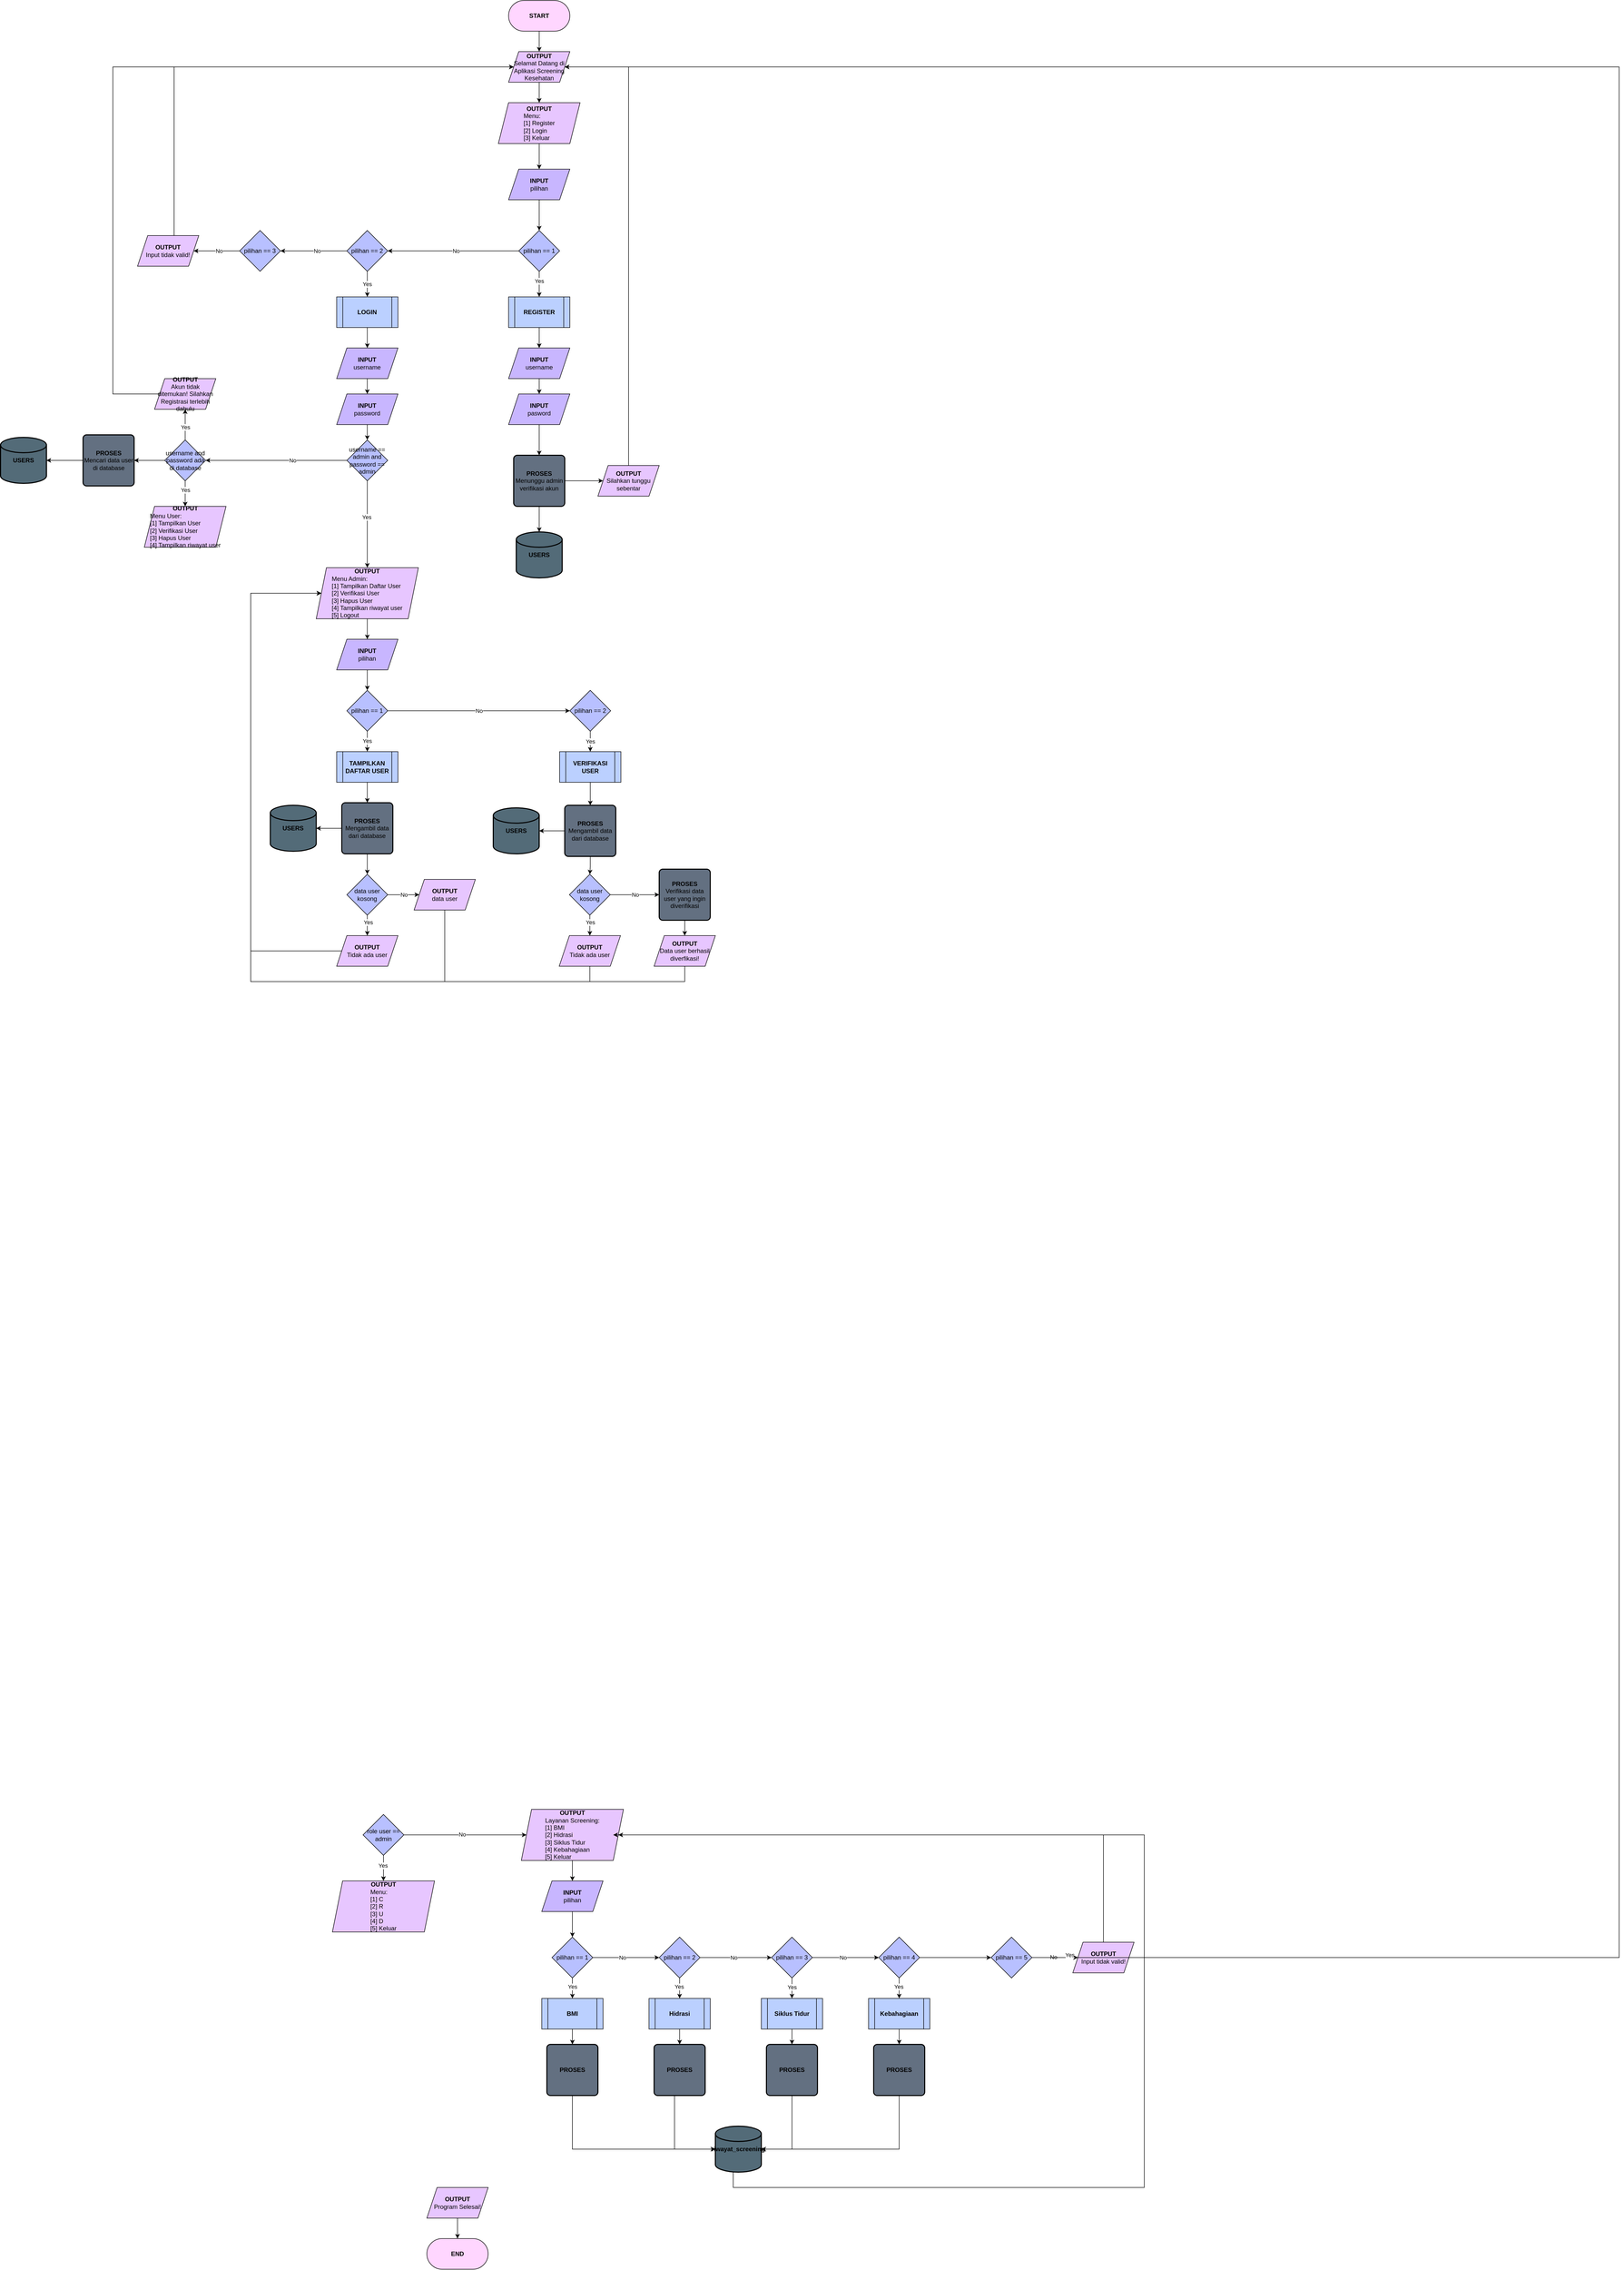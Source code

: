 <mxfile version="22.0.8" type="github">
  <diagram name="Page-1" id="qo0XNnkOASs_RlDREXJG">
    <mxGraphModel dx="2649" dy="917" grid="1" gridSize="10" guides="1" tooltips="1" connect="1" arrows="1" fold="1" page="1" pageScale="1" pageWidth="850" pageHeight="1100" math="0" shadow="0">
      <root>
        <mxCell id="0" />
        <mxCell id="1" parent="0" />
        <mxCell id="Sn1ewvtp5F0sCQ9_cXQ1-5" value="" style="edgeStyle=orthogonalEdgeStyle;rounded=0;orthogonalLoop=1;jettySize=auto;html=1;" parent="1" source="Sn1ewvtp5F0sCQ9_cXQ1-2" target="Sn1ewvtp5F0sCQ9_cXQ1-4" edge="1">
          <mxGeometry relative="1" as="geometry" />
        </mxCell>
        <mxCell id="Sn1ewvtp5F0sCQ9_cXQ1-2" value="&lt;b&gt;START&lt;/b&gt;" style="rounded=1;whiteSpace=wrap;html=1;fillColor=#ffd6ff;arcSize=50;" parent="1" vertex="1">
          <mxGeometry x="365" y="50" width="120" height="60" as="geometry" />
        </mxCell>
        <mxCell id="Sn1ewvtp5F0sCQ9_cXQ1-3" value="&lt;b&gt;END&lt;br&gt;&lt;/b&gt;" style="rounded=1;whiteSpace=wrap;html=1;fillColor=#ffd6ff;arcSize=50;" parent="1" vertex="1">
          <mxGeometry x="205" y="4430" width="120" height="60" as="geometry" />
        </mxCell>
        <mxCell id="Sn1ewvtp5F0sCQ9_cXQ1-7" value="" style="edgeStyle=orthogonalEdgeStyle;rounded=0;orthogonalLoop=1;jettySize=auto;html=1;" parent="1" source="Sn1ewvtp5F0sCQ9_cXQ1-4" target="Sn1ewvtp5F0sCQ9_cXQ1-6" edge="1">
          <mxGeometry relative="1" as="geometry" />
        </mxCell>
        <mxCell id="Sn1ewvtp5F0sCQ9_cXQ1-4" value="&lt;b&gt;OUTPUT&lt;/b&gt;&lt;br&gt;Selamat Datang di Aplikasi Screening Kesehatan" style="shape=parallelogram;perimeter=parallelogramPerimeter;whiteSpace=wrap;html=1;fixedSize=1;fillColor=#e7c6ff;" parent="1" vertex="1">
          <mxGeometry x="365" y="150" width="120" height="60" as="geometry" />
        </mxCell>
        <mxCell id="Sn1ewvtp5F0sCQ9_cXQ1-9" value="" style="edgeStyle=orthogonalEdgeStyle;rounded=0;orthogonalLoop=1;jettySize=auto;html=1;" parent="1" source="Sn1ewvtp5F0sCQ9_cXQ1-6" target="Sn1ewvtp5F0sCQ9_cXQ1-8" edge="1">
          <mxGeometry relative="1" as="geometry" />
        </mxCell>
        <mxCell id="Sn1ewvtp5F0sCQ9_cXQ1-6" value="&lt;b&gt;OUTPUT&lt;/b&gt;&lt;br&gt;&lt;div style=&quot;text-align: left;&quot;&gt;&lt;span style=&quot;background-color: initial;&quot;&gt;Menu:&lt;/span&gt;&lt;/div&gt;&lt;div style=&quot;text-align: left;&quot;&gt;&lt;span style=&quot;background-color: initial;&quot;&gt;[1] Register&lt;/span&gt;&lt;/div&gt;&lt;div style=&quot;text-align: left;&quot;&gt;&lt;span style=&quot;background-color: initial;&quot;&gt;[2] Login&lt;/span&gt;&lt;/div&gt;&lt;div style=&quot;text-align: left;&quot;&gt;&lt;span style=&quot;background-color: initial;&quot;&gt;[3] Keluar&lt;/span&gt;&lt;/div&gt;" style="shape=parallelogram;perimeter=parallelogramPerimeter;whiteSpace=wrap;html=1;fixedSize=1;fillColor=#e7c6ff;" parent="1" vertex="1">
          <mxGeometry x="345" y="250" width="160" height="80" as="geometry" />
        </mxCell>
        <mxCell id="Sn1ewvtp5F0sCQ9_cXQ1-11" value="" style="edgeStyle=orthogonalEdgeStyle;rounded=0;orthogonalLoop=1;jettySize=auto;html=1;" parent="1" source="Sn1ewvtp5F0sCQ9_cXQ1-8" target="Sn1ewvtp5F0sCQ9_cXQ1-10" edge="1">
          <mxGeometry relative="1" as="geometry" />
        </mxCell>
        <mxCell id="Sn1ewvtp5F0sCQ9_cXQ1-8" value="&lt;b&gt;INPUT&lt;/b&gt;&lt;br&gt;pilihan" style="shape=parallelogram;perimeter=parallelogramPerimeter;whiteSpace=wrap;html=1;fixedSize=1;fillColor=#c8b6ff;" parent="1" vertex="1">
          <mxGeometry x="365" y="380" width="120" height="60" as="geometry" />
        </mxCell>
        <mxCell id="Sn1ewvtp5F0sCQ9_cXQ1-13" value="" style="edgeStyle=orthogonalEdgeStyle;rounded=0;orthogonalLoop=1;jettySize=auto;html=1;" parent="1" source="Sn1ewvtp5F0sCQ9_cXQ1-10" target="Sn1ewvtp5F0sCQ9_cXQ1-12" edge="1">
          <mxGeometry relative="1" as="geometry" />
        </mxCell>
        <mxCell id="Sn1ewvtp5F0sCQ9_cXQ1-15" value="Yes" style="edgeLabel;html=1;align=center;verticalAlign=middle;resizable=0;points=[];" parent="Sn1ewvtp5F0sCQ9_cXQ1-13" vertex="1" connectable="0">
          <mxGeometry x="-0.231" relative="1" as="geometry">
            <mxPoint as="offset" />
          </mxGeometry>
        </mxCell>
        <mxCell id="Sn1ewvtp5F0sCQ9_cXQ1-17" style="edgeStyle=orthogonalEdgeStyle;rounded=0;orthogonalLoop=1;jettySize=auto;html=1;" parent="1" source="Sn1ewvtp5F0sCQ9_cXQ1-10" target="Sn1ewvtp5F0sCQ9_cXQ1-16" edge="1">
          <mxGeometry relative="1" as="geometry" />
        </mxCell>
        <mxCell id="Sn1ewvtp5F0sCQ9_cXQ1-18" value="No" style="edgeLabel;html=1;align=center;verticalAlign=middle;resizable=0;points=[];" parent="Sn1ewvtp5F0sCQ9_cXQ1-17" vertex="1" connectable="0">
          <mxGeometry x="-0.043" y="3" relative="1" as="geometry">
            <mxPoint y="-3" as="offset" />
          </mxGeometry>
        </mxCell>
        <mxCell id="Sn1ewvtp5F0sCQ9_cXQ1-10" value="pilihan == 1" style="rhombus;whiteSpace=wrap;html=1;fillColor=#b8c0ff;" parent="1" vertex="1">
          <mxGeometry x="385" y="500" width="80" height="80" as="geometry" />
        </mxCell>
        <mxCell id="Sn1ewvtp5F0sCQ9_cXQ1-12" value="&lt;b&gt;REGISTER&lt;/b&gt;" style="shape=process;whiteSpace=wrap;html=1;backgroundOutline=1;fillColor=#bbd0ff;" parent="1" vertex="1">
          <mxGeometry x="365" y="630" width="120" height="60" as="geometry" />
        </mxCell>
        <mxCell id="Sn1ewvtp5F0sCQ9_cXQ1-20" value="" style="edgeStyle=orthogonalEdgeStyle;rounded=0;orthogonalLoop=1;jettySize=auto;html=1;" parent="1" source="Sn1ewvtp5F0sCQ9_cXQ1-16" target="Sn1ewvtp5F0sCQ9_cXQ1-19" edge="1">
          <mxGeometry relative="1" as="geometry" />
        </mxCell>
        <mxCell id="Sn1ewvtp5F0sCQ9_cXQ1-21" value="Yes" style="edgeLabel;html=1;align=center;verticalAlign=middle;resizable=0;points=[];" parent="Sn1ewvtp5F0sCQ9_cXQ1-20" vertex="1" connectable="0">
          <mxGeometry x="0.002" y="-1" relative="1" as="geometry">
            <mxPoint as="offset" />
          </mxGeometry>
        </mxCell>
        <mxCell id="Sn1ewvtp5F0sCQ9_cXQ1-23" style="edgeStyle=orthogonalEdgeStyle;rounded=0;orthogonalLoop=1;jettySize=auto;html=1;entryX=1;entryY=0.5;entryDx=0;entryDy=0;" parent="1" source="Sn1ewvtp5F0sCQ9_cXQ1-16" target="Sn1ewvtp5F0sCQ9_cXQ1-22" edge="1">
          <mxGeometry relative="1" as="geometry" />
        </mxCell>
        <mxCell id="Sn1ewvtp5F0sCQ9_cXQ1-44" value="No" style="edgeLabel;html=1;align=center;verticalAlign=middle;resizable=0;points=[];" parent="Sn1ewvtp5F0sCQ9_cXQ1-23" vertex="1" connectable="0">
          <mxGeometry x="-0.096" y="2" relative="1" as="geometry">
            <mxPoint y="-2" as="offset" />
          </mxGeometry>
        </mxCell>
        <mxCell id="Sn1ewvtp5F0sCQ9_cXQ1-16" value="pilihan == 2" style="rhombus;whiteSpace=wrap;html=1;fillColor=#b8c0ff;" parent="1" vertex="1">
          <mxGeometry x="48.33" y="500" width="80" height="80" as="geometry" />
        </mxCell>
        <mxCell id="Sn1ewvtp5F0sCQ9_cXQ1-19" value="&lt;b&gt;LOGIN&lt;/b&gt;" style="shape=process;whiteSpace=wrap;html=1;backgroundOutline=1;fillColor=#bbd0ff;" parent="1" vertex="1">
          <mxGeometry x="28.33" y="630" width="120" height="60" as="geometry" />
        </mxCell>
        <mxCell id="Sn1ewvtp5F0sCQ9_cXQ1-41" value="" style="edgeStyle=orthogonalEdgeStyle;rounded=0;orthogonalLoop=1;jettySize=auto;html=1;" parent="1" source="Sn1ewvtp5F0sCQ9_cXQ1-22" target="Sn1ewvtp5F0sCQ9_cXQ1-40" edge="1">
          <mxGeometry relative="1" as="geometry" />
        </mxCell>
        <mxCell id="Sn1ewvtp5F0sCQ9_cXQ1-42" value="No" style="edgeLabel;html=1;align=center;verticalAlign=middle;resizable=0;points=[];" parent="Sn1ewvtp5F0sCQ9_cXQ1-41" vertex="1" connectable="0">
          <mxGeometry x="-0.751" y="3" relative="1" as="geometry">
            <mxPoint x="-30" y="-3" as="offset" />
          </mxGeometry>
        </mxCell>
        <mxCell id="Sn1ewvtp5F0sCQ9_cXQ1-22" value="pilihan == 3" style="rhombus;whiteSpace=wrap;html=1;fillColor=#b8c0ff;" parent="1" vertex="1">
          <mxGeometry x="-161.67" y="500" width="80" height="80" as="geometry" />
        </mxCell>
        <mxCell id="Sn1ewvtp5F0sCQ9_cXQ1-26" value="" style="edgeStyle=orthogonalEdgeStyle;rounded=0;orthogonalLoop=1;jettySize=auto;html=1;" parent="1" source="Sn1ewvtp5F0sCQ9_cXQ1-25" target="Sn1ewvtp5F0sCQ9_cXQ1-3" edge="1">
          <mxGeometry relative="1" as="geometry" />
        </mxCell>
        <mxCell id="Sn1ewvtp5F0sCQ9_cXQ1-25" value="&lt;b&gt;OUTPUT&lt;/b&gt;&lt;br&gt;Program Selesai!" style="shape=parallelogram;perimeter=parallelogramPerimeter;whiteSpace=wrap;html=1;fixedSize=1;fillColor=#e7c6ff;" parent="1" vertex="1">
          <mxGeometry x="205" y="4330" width="120" height="60" as="geometry" />
        </mxCell>
        <mxCell id="Sn1ewvtp5F0sCQ9_cXQ1-28" value="&lt;b&gt;USERS&lt;/b&gt;" style="strokeWidth=2;html=1;shape=mxgraph.flowchart.database;whiteSpace=wrap;fillColor=#536b78;" parent="1" vertex="1">
          <mxGeometry x="380" y="1090" width="90" height="90" as="geometry" />
        </mxCell>
        <mxCell id="w7ZADpuzzI7rwIIFdgVD-18" value="" style="edgeStyle=orthogonalEdgeStyle;rounded=0;orthogonalLoop=1;jettySize=auto;html=1;" parent="1" source="Sn1ewvtp5F0sCQ9_cXQ1-32" target="Sn1ewvtp5F0sCQ9_cXQ1-28" edge="1">
          <mxGeometry relative="1" as="geometry" />
        </mxCell>
        <mxCell id="5jB1MhsBqJiascW-whLG-3" style="edgeStyle=orthogonalEdgeStyle;rounded=0;orthogonalLoop=1;jettySize=auto;html=1;" parent="1" source="Sn1ewvtp5F0sCQ9_cXQ1-32" target="5jB1MhsBqJiascW-whLG-1" edge="1">
          <mxGeometry relative="1" as="geometry" />
        </mxCell>
        <mxCell id="Sn1ewvtp5F0sCQ9_cXQ1-32" value="&lt;b&gt;PROSES&lt;/b&gt;&lt;br&gt;Menunggu admin verifikasi akun" style="rounded=1;whiteSpace=wrap;html=1;absoluteArcSize=1;arcSize=14;strokeWidth=2;fillColor=#637081;" parent="1" vertex="1">
          <mxGeometry x="375" y="940" width="100" height="100" as="geometry" />
        </mxCell>
        <mxCell id="Sn1ewvtp5F0sCQ9_cXQ1-43" style="edgeStyle=orthogonalEdgeStyle;rounded=0;orthogonalLoop=1;jettySize=auto;html=1;entryX=0;entryY=0.5;entryDx=0;entryDy=0;" parent="1" source="Sn1ewvtp5F0sCQ9_cXQ1-40" target="Sn1ewvtp5F0sCQ9_cXQ1-4" edge="1">
          <mxGeometry relative="1" as="geometry">
            <Array as="points">
              <mxPoint x="-290" y="180" />
            </Array>
          </mxGeometry>
        </mxCell>
        <mxCell id="Sn1ewvtp5F0sCQ9_cXQ1-40" value="&lt;b&gt;OUTPUT&lt;/b&gt;&lt;br&gt;Input tidak valid!" style="shape=parallelogram;perimeter=parallelogramPerimeter;whiteSpace=wrap;html=1;fixedSize=1;fillColor=#e7c6ff;" parent="1" vertex="1">
          <mxGeometry x="-361.67" y="510" width="120" height="60" as="geometry" />
        </mxCell>
        <mxCell id="Sn1ewvtp5F0sCQ9_cXQ1-48" value="" style="edgeStyle=orthogonalEdgeStyle;rounded=0;orthogonalLoop=1;jettySize=auto;html=1;" parent="1" source="Sn1ewvtp5F0sCQ9_cXQ1-45" target="Sn1ewvtp5F0sCQ9_cXQ1-47" edge="1">
          <mxGeometry relative="1" as="geometry" />
        </mxCell>
        <mxCell id="Sn1ewvtp5F0sCQ9_cXQ1-49" value="Yes" style="edgeLabel;html=1;align=center;verticalAlign=middle;resizable=0;points=[];" parent="Sn1ewvtp5F0sCQ9_cXQ1-48" vertex="1" connectable="0">
          <mxGeometry x="-0.198" y="-1" relative="1" as="geometry">
            <mxPoint as="offset" />
          </mxGeometry>
        </mxCell>
        <mxCell id="Sn1ewvtp5F0sCQ9_cXQ1-52" style="edgeStyle=orthogonalEdgeStyle;rounded=0;orthogonalLoop=1;jettySize=auto;html=1;entryX=0;entryY=0.5;entryDx=0;entryDy=0;" parent="1" source="Sn1ewvtp5F0sCQ9_cXQ1-45" target="Sn1ewvtp5F0sCQ9_cXQ1-50" edge="1">
          <mxGeometry relative="1" as="geometry" />
        </mxCell>
        <mxCell id="Sn1ewvtp5F0sCQ9_cXQ1-57" value="No" style="edgeLabel;html=1;align=center;verticalAlign=middle;resizable=0;points=[];" parent="Sn1ewvtp5F0sCQ9_cXQ1-52" vertex="1" connectable="0">
          <mxGeometry x="-0.054" y="1" relative="1" as="geometry">
            <mxPoint as="offset" />
          </mxGeometry>
        </mxCell>
        <mxCell id="Sn1ewvtp5F0sCQ9_cXQ1-45" value="role user == admin" style="rhombus;whiteSpace=wrap;html=1;fillColor=#b8c0ff;" parent="1" vertex="1">
          <mxGeometry x="80" y="3600" width="80" height="80" as="geometry" />
        </mxCell>
        <mxCell id="Sn1ewvtp5F0sCQ9_cXQ1-47" value="&lt;b&gt;OUTPUT&lt;/b&gt;&lt;br&gt;&lt;div style=&quot;text-align: left;&quot;&gt;&lt;span style=&quot;background-color: initial;&quot;&gt;Menu:&lt;/span&gt;&lt;/div&gt;&lt;div style=&quot;text-align: left;&quot;&gt;[1] C&lt;/div&gt;&lt;div style=&quot;text-align: left;&quot;&gt;[2] R&lt;/div&gt;&lt;div style=&quot;text-align: left;&quot;&gt;[3] U&lt;/div&gt;&lt;div style=&quot;text-align: left;&quot;&gt;[4] D&lt;/div&gt;&lt;div style=&quot;text-align: left;&quot;&gt;[5] Keluar&lt;/div&gt;" style="shape=parallelogram;perimeter=parallelogramPerimeter;whiteSpace=wrap;html=1;fixedSize=1;fillColor=#e7c6ff;" parent="1" vertex="1">
          <mxGeometry x="20" y="3730" width="200" height="100" as="geometry" />
        </mxCell>
        <mxCell id="Sn1ewvtp5F0sCQ9_cXQ1-54" value="" style="edgeStyle=orthogonalEdgeStyle;rounded=0;orthogonalLoop=1;jettySize=auto;html=1;" parent="1" source="Sn1ewvtp5F0sCQ9_cXQ1-50" target="Sn1ewvtp5F0sCQ9_cXQ1-53" edge="1">
          <mxGeometry relative="1" as="geometry" />
        </mxCell>
        <mxCell id="Sn1ewvtp5F0sCQ9_cXQ1-50" value="&lt;b&gt;OUTPUT&lt;/b&gt;&lt;br&gt;&lt;div style=&quot;text-align: left;&quot;&gt;&lt;span style=&quot;background-color: initial;&quot;&gt;Layanan Screening:&lt;/span&gt;&lt;/div&gt;&lt;div style=&quot;text-align: left;&quot;&gt;[1] BMI&lt;/div&gt;&lt;div style=&quot;text-align: left;&quot;&gt;[2] Hidrasi&lt;/div&gt;&lt;div style=&quot;text-align: left;&quot;&gt;[3] Siklus Tidur&lt;/div&gt;&lt;div style=&quot;text-align: left;&quot;&gt;[4] Kebahagiaan&lt;/div&gt;&lt;div style=&quot;text-align: left;&quot;&gt;[5] Keluar&lt;/div&gt;" style="shape=parallelogram;perimeter=parallelogramPerimeter;whiteSpace=wrap;html=1;fixedSize=1;fillColor=#e7c6ff;" parent="1" vertex="1">
          <mxGeometry x="390" y="3590" width="200" height="100" as="geometry" />
        </mxCell>
        <mxCell id="Sn1ewvtp5F0sCQ9_cXQ1-56" value="" style="edgeStyle=orthogonalEdgeStyle;rounded=0;orthogonalLoop=1;jettySize=auto;html=1;" parent="1" source="Sn1ewvtp5F0sCQ9_cXQ1-53" target="Sn1ewvtp5F0sCQ9_cXQ1-55" edge="1">
          <mxGeometry relative="1" as="geometry" />
        </mxCell>
        <mxCell id="Sn1ewvtp5F0sCQ9_cXQ1-53" value="&lt;b&gt;INPUT&lt;/b&gt;&lt;br&gt;pilihan" style="shape=parallelogram;perimeter=parallelogramPerimeter;whiteSpace=wrap;html=1;fixedSize=1;fillColor=#c8b6ff;" parent="1" vertex="1">
          <mxGeometry x="430" y="3730" width="120" height="60" as="geometry" />
        </mxCell>
        <mxCell id="Sn1ewvtp5F0sCQ9_cXQ1-62" value="" style="edgeStyle=orthogonalEdgeStyle;rounded=0;orthogonalLoop=1;jettySize=auto;html=1;" parent="1" source="Sn1ewvtp5F0sCQ9_cXQ1-55" target="Sn1ewvtp5F0sCQ9_cXQ1-60" edge="1">
          <mxGeometry relative="1" as="geometry" />
        </mxCell>
        <mxCell id="Sn1ewvtp5F0sCQ9_cXQ1-82" value="Yes" style="edgeLabel;html=1;align=center;verticalAlign=middle;resizable=0;points=[];" parent="Sn1ewvtp5F0sCQ9_cXQ1-62" vertex="1" connectable="0">
          <mxGeometry x="-0.156" y="-1" relative="1" as="geometry">
            <mxPoint x="1" as="offset" />
          </mxGeometry>
        </mxCell>
        <mxCell id="Sn1ewvtp5F0sCQ9_cXQ1-66" style="edgeStyle=orthogonalEdgeStyle;rounded=0;orthogonalLoop=1;jettySize=auto;html=1;entryX=0;entryY=0.5;entryDx=0;entryDy=0;" parent="1" source="Sn1ewvtp5F0sCQ9_cXQ1-55" target="Sn1ewvtp5F0sCQ9_cXQ1-63" edge="1">
          <mxGeometry relative="1" as="geometry" />
        </mxCell>
        <mxCell id="Sn1ewvtp5F0sCQ9_cXQ1-87" value="No" style="edgeLabel;html=1;align=center;verticalAlign=middle;resizable=0;points=[];" parent="Sn1ewvtp5F0sCQ9_cXQ1-66" vertex="1" connectable="0">
          <mxGeometry x="-0.189" y="-1" relative="1" as="geometry">
            <mxPoint x="5" y="-1" as="offset" />
          </mxGeometry>
        </mxCell>
        <mxCell id="Sn1ewvtp5F0sCQ9_cXQ1-55" value="pilihan == 1" style="rhombus;whiteSpace=wrap;html=1;fillColor=#b8c0ff;" parent="1" vertex="1">
          <mxGeometry x="450" y="3840" width="80" height="80" as="geometry" />
        </mxCell>
        <mxCell id="Sn1ewvtp5F0sCQ9_cXQ1-69" value="" style="edgeStyle=orthogonalEdgeStyle;rounded=0;orthogonalLoop=1;jettySize=auto;html=1;" parent="1" source="Sn1ewvtp5F0sCQ9_cXQ1-60" target="Sn1ewvtp5F0sCQ9_cXQ1-61" edge="1">
          <mxGeometry relative="1" as="geometry" />
        </mxCell>
        <mxCell id="Sn1ewvtp5F0sCQ9_cXQ1-60" value="&lt;b&gt;BMI&lt;/b&gt;" style="shape=process;whiteSpace=wrap;html=1;backgroundOutline=1;fillColor=#bbd0ff;" parent="1" vertex="1">
          <mxGeometry x="430" y="3960" width="120" height="60" as="geometry" />
        </mxCell>
        <mxCell id="Sn1ewvtp5F0sCQ9_cXQ1-61" value="&lt;b&gt;PROSES&lt;/b&gt;" style="rounded=1;whiteSpace=wrap;html=1;absoluteArcSize=1;arcSize=14;strokeWidth=2;fillColor=#637081;" parent="1" vertex="1">
          <mxGeometry x="440" y="4050" width="100" height="100" as="geometry" />
        </mxCell>
        <mxCell id="Sn1ewvtp5F0sCQ9_cXQ1-67" value="" style="edgeStyle=orthogonalEdgeStyle;rounded=0;orthogonalLoop=1;jettySize=auto;html=1;" parent="1" source="Sn1ewvtp5F0sCQ9_cXQ1-63" target="Sn1ewvtp5F0sCQ9_cXQ1-64" edge="1">
          <mxGeometry relative="1" as="geometry" />
        </mxCell>
        <mxCell id="Sn1ewvtp5F0sCQ9_cXQ1-83" value="Yes" style="edgeLabel;html=1;align=center;verticalAlign=middle;resizable=0;points=[];" parent="Sn1ewvtp5F0sCQ9_cXQ1-67" vertex="1" connectable="0">
          <mxGeometry x="-0.267" y="1" relative="1" as="geometry">
            <mxPoint x="-2" y="2" as="offset" />
          </mxGeometry>
        </mxCell>
        <mxCell id="Sn1ewvtp5F0sCQ9_cXQ1-73" style="edgeStyle=orthogonalEdgeStyle;rounded=0;orthogonalLoop=1;jettySize=auto;html=1;entryX=0;entryY=0.5;entryDx=0;entryDy=0;" parent="1" source="Sn1ewvtp5F0sCQ9_cXQ1-63" target="Sn1ewvtp5F0sCQ9_cXQ1-70" edge="1">
          <mxGeometry relative="1" as="geometry" />
        </mxCell>
        <mxCell id="Sn1ewvtp5F0sCQ9_cXQ1-88" value="No" style="edgeLabel;html=1;align=center;verticalAlign=middle;resizable=0;points=[];" parent="Sn1ewvtp5F0sCQ9_cXQ1-73" vertex="1" connectable="0">
          <mxGeometry x="-0.078" y="-2" relative="1" as="geometry">
            <mxPoint x="1" y="-2" as="offset" />
          </mxGeometry>
        </mxCell>
        <mxCell id="Sn1ewvtp5F0sCQ9_cXQ1-63" value="pilihan == 2" style="rhombus;whiteSpace=wrap;html=1;fillColor=#b8c0ff;" parent="1" vertex="1">
          <mxGeometry x="660" y="3840" width="80" height="80" as="geometry" />
        </mxCell>
        <mxCell id="Sn1ewvtp5F0sCQ9_cXQ1-68" value="" style="edgeStyle=orthogonalEdgeStyle;rounded=0;orthogonalLoop=1;jettySize=auto;html=1;" parent="1" source="Sn1ewvtp5F0sCQ9_cXQ1-64" target="Sn1ewvtp5F0sCQ9_cXQ1-65" edge="1">
          <mxGeometry relative="1" as="geometry" />
        </mxCell>
        <mxCell id="Sn1ewvtp5F0sCQ9_cXQ1-64" value="&lt;b&gt;Hidrasi&lt;/b&gt;" style="shape=process;whiteSpace=wrap;html=1;backgroundOutline=1;fillColor=#bbd0ff;" parent="1" vertex="1">
          <mxGeometry x="640" y="3960" width="120" height="60" as="geometry" />
        </mxCell>
        <mxCell id="Sn1ewvtp5F0sCQ9_cXQ1-65" value="&lt;b&gt;PROSES&lt;/b&gt;" style="rounded=1;whiteSpace=wrap;html=1;absoluteArcSize=1;arcSize=14;strokeWidth=2;fillColor=#637081;" parent="1" vertex="1">
          <mxGeometry x="650" y="4050" width="100" height="100" as="geometry" />
        </mxCell>
        <mxCell id="Sn1ewvtp5F0sCQ9_cXQ1-74" value="" style="edgeStyle=orthogonalEdgeStyle;rounded=0;orthogonalLoop=1;jettySize=auto;html=1;" parent="1" source="Sn1ewvtp5F0sCQ9_cXQ1-70" target="Sn1ewvtp5F0sCQ9_cXQ1-71" edge="1">
          <mxGeometry relative="1" as="geometry" />
        </mxCell>
        <mxCell id="Sn1ewvtp5F0sCQ9_cXQ1-84" value="Yes" style="edgeLabel;html=1;align=center;verticalAlign=middle;resizable=0;points=[];" parent="Sn1ewvtp5F0sCQ9_cXQ1-74" vertex="1" connectable="0">
          <mxGeometry x="-0.1" y="2" relative="1" as="geometry">
            <mxPoint x="-2" as="offset" />
          </mxGeometry>
        </mxCell>
        <mxCell id="Sn1ewvtp5F0sCQ9_cXQ1-79" style="edgeStyle=orthogonalEdgeStyle;rounded=0;orthogonalLoop=1;jettySize=auto;html=1;entryX=0;entryY=0.5;entryDx=0;entryDy=0;" parent="1" source="Sn1ewvtp5F0sCQ9_cXQ1-70" target="Sn1ewvtp5F0sCQ9_cXQ1-76" edge="1">
          <mxGeometry relative="1" as="geometry" />
        </mxCell>
        <mxCell id="Sn1ewvtp5F0sCQ9_cXQ1-89" value="No" style="edgeLabel;html=1;align=center;verticalAlign=middle;resizable=0;points=[];" parent="Sn1ewvtp5F0sCQ9_cXQ1-79" vertex="1" connectable="0">
          <mxGeometry x="-0.077" y="-4" relative="1" as="geometry">
            <mxPoint y="-4" as="offset" />
          </mxGeometry>
        </mxCell>
        <mxCell id="Sn1ewvtp5F0sCQ9_cXQ1-70" value="pilihan == 3" style="rhombus;whiteSpace=wrap;html=1;fillColor=#b8c0ff;" parent="1" vertex="1">
          <mxGeometry x="880" y="3840" width="80" height="80" as="geometry" />
        </mxCell>
        <mxCell id="Sn1ewvtp5F0sCQ9_cXQ1-75" value="" style="edgeStyle=orthogonalEdgeStyle;rounded=0;orthogonalLoop=1;jettySize=auto;html=1;" parent="1" source="Sn1ewvtp5F0sCQ9_cXQ1-71" target="Sn1ewvtp5F0sCQ9_cXQ1-72" edge="1">
          <mxGeometry relative="1" as="geometry" />
        </mxCell>
        <mxCell id="Sn1ewvtp5F0sCQ9_cXQ1-71" value="&lt;b&gt;Siklus Tidur&lt;/b&gt;" style="shape=process;whiteSpace=wrap;html=1;backgroundOutline=1;fillColor=#bbd0ff;" parent="1" vertex="1">
          <mxGeometry x="860" y="3960" width="120" height="60" as="geometry" />
        </mxCell>
        <mxCell id="Sn1ewvtp5F0sCQ9_cXQ1-72" value="&lt;b&gt;PROSES&lt;/b&gt;" style="rounded=1;whiteSpace=wrap;html=1;absoluteArcSize=1;arcSize=14;strokeWidth=2;fillColor=#637081;" parent="1" vertex="1">
          <mxGeometry x="870" y="4050" width="100" height="100" as="geometry" />
        </mxCell>
        <mxCell id="Sn1ewvtp5F0sCQ9_cXQ1-80" value="" style="edgeStyle=orthogonalEdgeStyle;rounded=0;orthogonalLoop=1;jettySize=auto;html=1;" parent="1" source="Sn1ewvtp5F0sCQ9_cXQ1-76" target="Sn1ewvtp5F0sCQ9_cXQ1-77" edge="1">
          <mxGeometry relative="1" as="geometry" />
        </mxCell>
        <mxCell id="Sn1ewvtp5F0sCQ9_cXQ1-86" value="Yes" style="edgeLabel;html=1;align=center;verticalAlign=middle;resizable=0;points=[];" parent="Sn1ewvtp5F0sCQ9_cXQ1-80" vertex="1" connectable="0">
          <mxGeometry x="-0.191" y="3" relative="1" as="geometry">
            <mxPoint x="-4" y="1" as="offset" />
          </mxGeometry>
        </mxCell>
        <mxCell id="Sn1ewvtp5F0sCQ9_cXQ1-102" style="edgeStyle=orthogonalEdgeStyle;rounded=0;orthogonalLoop=1;jettySize=auto;html=1;entryX=0;entryY=0.5;entryDx=0;entryDy=0;" parent="1" source="Sn1ewvtp5F0sCQ9_cXQ1-76" target="Sn1ewvtp5F0sCQ9_cXQ1-101" edge="1">
          <mxGeometry relative="1" as="geometry" />
        </mxCell>
        <mxCell id="Sn1ewvtp5F0sCQ9_cXQ1-76" value="pilihan == 4" style="rhombus;whiteSpace=wrap;html=1;fillColor=#b8c0ff;" parent="1" vertex="1">
          <mxGeometry x="1090" y="3840" width="80" height="80" as="geometry" />
        </mxCell>
        <mxCell id="Sn1ewvtp5F0sCQ9_cXQ1-81" value="" style="edgeStyle=orthogonalEdgeStyle;rounded=0;orthogonalLoop=1;jettySize=auto;html=1;" parent="1" source="Sn1ewvtp5F0sCQ9_cXQ1-77" target="Sn1ewvtp5F0sCQ9_cXQ1-78" edge="1">
          <mxGeometry relative="1" as="geometry" />
        </mxCell>
        <mxCell id="Sn1ewvtp5F0sCQ9_cXQ1-77" value="&lt;b&gt;Kebahagiaan&lt;/b&gt;" style="shape=process;whiteSpace=wrap;html=1;backgroundOutline=1;fillColor=#bbd0ff;" parent="1" vertex="1">
          <mxGeometry x="1070" y="3960" width="120" height="60" as="geometry" />
        </mxCell>
        <mxCell id="Sn1ewvtp5F0sCQ9_cXQ1-99" style="edgeStyle=orthogonalEdgeStyle;rounded=0;orthogonalLoop=1;jettySize=auto;html=1;entryX=1;entryY=0.5;entryDx=0;entryDy=0;entryPerimeter=0;" parent="1" source="Sn1ewvtp5F0sCQ9_cXQ1-78" target="Sn1ewvtp5F0sCQ9_cXQ1-95" edge="1">
          <mxGeometry relative="1" as="geometry">
            <mxPoint x="1130" y="4260" as="targetPoint" />
            <Array as="points">
              <mxPoint x="1130" y="4255" />
            </Array>
          </mxGeometry>
        </mxCell>
        <mxCell id="Sn1ewvtp5F0sCQ9_cXQ1-78" value="&lt;b&gt;PROSES&lt;/b&gt;" style="rounded=1;whiteSpace=wrap;html=1;absoluteArcSize=1;arcSize=14;strokeWidth=2;fillColor=#637081;" parent="1" vertex="1">
          <mxGeometry x="1080" y="4050" width="100" height="100" as="geometry" />
        </mxCell>
        <mxCell id="Sn1ewvtp5F0sCQ9_cXQ1-105" style="edgeStyle=orthogonalEdgeStyle;rounded=0;orthogonalLoop=1;jettySize=auto;html=1;entryX=1;entryY=0.5;entryDx=0;entryDy=0;" parent="1" source="Sn1ewvtp5F0sCQ9_cXQ1-91" target="Sn1ewvtp5F0sCQ9_cXQ1-50" edge="1">
          <mxGeometry relative="1" as="geometry">
            <Array as="points">
              <mxPoint x="1530" y="3640" />
            </Array>
          </mxGeometry>
        </mxCell>
        <mxCell id="Sn1ewvtp5F0sCQ9_cXQ1-91" value="&lt;b&gt;OUTPUT&lt;/b&gt;&lt;br&gt;Input tidak valid!" style="shape=parallelogram;perimeter=parallelogramPerimeter;whiteSpace=wrap;html=1;fixedSize=1;fillColor=#e7c6ff;" parent="1" vertex="1">
          <mxGeometry x="1470" y="3850" width="120" height="60" as="geometry" />
        </mxCell>
        <mxCell id="Sn1ewvtp5F0sCQ9_cXQ1-110" style="edgeStyle=orthogonalEdgeStyle;rounded=0;orthogonalLoop=1;jettySize=auto;html=1;entryX=1;entryY=0.5;entryDx=0;entryDy=0;" parent="1" edge="1">
          <mxGeometry relative="1" as="geometry">
            <mxPoint x="805" y="4300" as="sourcePoint" />
            <mxPoint x="570" y="3640" as="targetPoint" />
            <Array as="points">
              <mxPoint x="805" y="4330" />
              <mxPoint x="1610" y="4330" />
              <mxPoint x="1610" y="3640" />
            </Array>
          </mxGeometry>
        </mxCell>
        <mxCell id="Sn1ewvtp5F0sCQ9_cXQ1-95" value="&lt;b&gt;riwayat_screening&lt;/b&gt;" style="strokeWidth=2;html=1;shape=mxgraph.flowchart.database;whiteSpace=wrap;fillColor=#536b78;" parent="1" vertex="1">
          <mxGeometry x="770" y="4210" width="90" height="90" as="geometry" />
        </mxCell>
        <mxCell id="Sn1ewvtp5F0sCQ9_cXQ1-96" style="edgeStyle=orthogonalEdgeStyle;rounded=0;orthogonalLoop=1;jettySize=auto;html=1;entryX=0;entryY=0.5;entryDx=0;entryDy=0;entryPerimeter=0;" parent="1" source="Sn1ewvtp5F0sCQ9_cXQ1-61" target="Sn1ewvtp5F0sCQ9_cXQ1-95" edge="1">
          <mxGeometry relative="1" as="geometry">
            <Array as="points">
              <mxPoint x="490" y="4255" />
            </Array>
          </mxGeometry>
        </mxCell>
        <mxCell id="Sn1ewvtp5F0sCQ9_cXQ1-97" style="edgeStyle=orthogonalEdgeStyle;rounded=0;orthogonalLoop=1;jettySize=auto;html=1;entryX=0;entryY=0.5;entryDx=0;entryDy=0;entryPerimeter=0;" parent="1" source="Sn1ewvtp5F0sCQ9_cXQ1-65" target="Sn1ewvtp5F0sCQ9_cXQ1-95" edge="1">
          <mxGeometry relative="1" as="geometry">
            <Array as="points">
              <mxPoint x="690" y="4255" />
            </Array>
          </mxGeometry>
        </mxCell>
        <mxCell id="Sn1ewvtp5F0sCQ9_cXQ1-98" style="edgeStyle=orthogonalEdgeStyle;rounded=0;orthogonalLoop=1;jettySize=auto;html=1;entryX=1;entryY=0.5;entryDx=0;entryDy=0;entryPerimeter=0;" parent="1" source="Sn1ewvtp5F0sCQ9_cXQ1-72" target="Sn1ewvtp5F0sCQ9_cXQ1-95" edge="1">
          <mxGeometry relative="1" as="geometry">
            <Array as="points">
              <mxPoint x="920" y="4255" />
            </Array>
          </mxGeometry>
        </mxCell>
        <mxCell id="Sn1ewvtp5F0sCQ9_cXQ1-103" style="edgeStyle=orthogonalEdgeStyle;rounded=0;orthogonalLoop=1;jettySize=auto;html=1;entryX=0;entryY=0.5;entryDx=0;entryDy=0;" parent="1" source="Sn1ewvtp5F0sCQ9_cXQ1-101" target="Sn1ewvtp5F0sCQ9_cXQ1-91" edge="1">
          <mxGeometry relative="1" as="geometry" />
        </mxCell>
        <mxCell id="Sn1ewvtp5F0sCQ9_cXQ1-104" value="No" style="edgeLabel;html=1;align=center;verticalAlign=middle;resizable=0;points=[];" parent="Sn1ewvtp5F0sCQ9_cXQ1-103" vertex="1" connectable="0">
          <mxGeometry x="0.057" relative="1" as="geometry">
            <mxPoint x="-6" y="-1" as="offset" />
          </mxGeometry>
        </mxCell>
        <mxCell id="Sn1ewvtp5F0sCQ9_cXQ1-106" style="edgeStyle=orthogonalEdgeStyle;rounded=0;orthogonalLoop=1;jettySize=auto;html=1;entryX=1;entryY=0.5;entryDx=0;entryDy=0;" parent="1" source="Sn1ewvtp5F0sCQ9_cXQ1-101" target="Sn1ewvtp5F0sCQ9_cXQ1-4" edge="1">
          <mxGeometry relative="1" as="geometry">
            <Array as="points">
              <mxPoint x="2540" y="3880" />
              <mxPoint x="2540" y="180" />
            </Array>
          </mxGeometry>
        </mxCell>
        <mxCell id="Sn1ewvtp5F0sCQ9_cXQ1-109" value="Yes" style="edgeLabel;html=1;align=center;verticalAlign=middle;resizable=0;points=[];" parent="Sn1ewvtp5F0sCQ9_cXQ1-106" vertex="1" connectable="0">
          <mxGeometry x="-0.978" y="1" relative="1" as="geometry">
            <mxPoint x="-2" y="-4" as="offset" />
          </mxGeometry>
        </mxCell>
        <mxCell id="Sn1ewvtp5F0sCQ9_cXQ1-101" value="pilihan == 5" style="rhombus;whiteSpace=wrap;html=1;fillColor=#b8c0ff;" parent="1" vertex="1">
          <mxGeometry x="1310" y="3840" width="80" height="80" as="geometry" />
        </mxCell>
        <mxCell id="w7ZADpuzzI7rwIIFdgVD-4" value="" style="edgeStyle=orthogonalEdgeStyle;rounded=0;orthogonalLoop=1;jettySize=auto;html=1;" parent="1" source="Sn1ewvtp5F0sCQ9_cXQ1-19" target="w7ZADpuzzI7rwIIFdgVD-3" edge="1">
          <mxGeometry relative="1" as="geometry">
            <mxPoint x="88.33" y="690" as="sourcePoint" />
            <mxPoint x="88.33" y="820" as="targetPoint" />
          </mxGeometry>
        </mxCell>
        <mxCell id="w7ZADpuzzI7rwIIFdgVD-14" value="" style="edgeStyle=orthogonalEdgeStyle;rounded=0;orthogonalLoop=1;jettySize=auto;html=1;" parent="1" source="w7ZADpuzzI7rwIIFdgVD-3" target="w7ZADpuzzI7rwIIFdgVD-13" edge="1">
          <mxGeometry relative="1" as="geometry" />
        </mxCell>
        <mxCell id="w7ZADpuzzI7rwIIFdgVD-3" value="&lt;b&gt;INPUT&lt;/b&gt;&lt;br&gt;username" style="shape=parallelogram;perimeter=parallelogramPerimeter;whiteSpace=wrap;html=1;fixedSize=1;fillColor=#c8b6ff;" parent="1" vertex="1">
          <mxGeometry x="28.33" y="730" width="120" height="60" as="geometry" />
        </mxCell>
        <mxCell id="w7ZADpuzzI7rwIIFdgVD-6" value="" style="edgeStyle=orthogonalEdgeStyle;rounded=0;orthogonalLoop=1;jettySize=auto;html=1;" parent="1" source="Sn1ewvtp5F0sCQ9_cXQ1-12" target="w7ZADpuzzI7rwIIFdgVD-5" edge="1">
          <mxGeometry relative="1" as="geometry">
            <mxPoint x="425" y="690" as="sourcePoint" />
            <mxPoint x="425" y="820" as="targetPoint" />
          </mxGeometry>
        </mxCell>
        <mxCell id="w7ZADpuzzI7rwIIFdgVD-5" value="&lt;b&gt;INPUT&lt;/b&gt;&lt;br&gt;username" style="shape=parallelogram;perimeter=parallelogramPerimeter;whiteSpace=wrap;html=1;fixedSize=1;fillColor=#c8b6ff;" parent="1" vertex="1">
          <mxGeometry x="365" y="730" width="120" height="60" as="geometry" />
        </mxCell>
        <mxCell id="w7ZADpuzzI7rwIIFdgVD-8" value="" style="edgeStyle=orthogonalEdgeStyle;rounded=0;orthogonalLoop=1;jettySize=auto;html=1;" parent="1" source="w7ZADpuzzI7rwIIFdgVD-5" target="w7ZADpuzzI7rwIIFdgVD-7" edge="1">
          <mxGeometry relative="1" as="geometry">
            <mxPoint x="425" y="790" as="sourcePoint" />
            <mxPoint x="425" y="1150" as="targetPoint" />
          </mxGeometry>
        </mxCell>
        <mxCell id="w7ZADpuzzI7rwIIFdgVD-9" value="" style="edgeStyle=orthogonalEdgeStyle;rounded=0;orthogonalLoop=1;jettySize=auto;html=1;" parent="1" source="w7ZADpuzzI7rwIIFdgVD-7" target="Sn1ewvtp5F0sCQ9_cXQ1-32" edge="1">
          <mxGeometry relative="1" as="geometry" />
        </mxCell>
        <mxCell id="w7ZADpuzzI7rwIIFdgVD-7" value="&lt;b&gt;INPUT&lt;/b&gt;&lt;br&gt;pasword" style="shape=parallelogram;perimeter=parallelogramPerimeter;whiteSpace=wrap;html=1;fixedSize=1;fillColor=#c8b6ff;" parent="1" vertex="1">
          <mxGeometry x="365" y="820" width="120" height="60" as="geometry" />
        </mxCell>
        <mxCell id="5jB1MhsBqJiascW-whLG-7" value="" style="edgeStyle=orthogonalEdgeStyle;rounded=0;orthogonalLoop=1;jettySize=auto;html=1;" parent="1" source="w7ZADpuzzI7rwIIFdgVD-11" target="5jB1MhsBqJiascW-whLG-6" edge="1">
          <mxGeometry relative="1" as="geometry" />
        </mxCell>
        <mxCell id="w7ZADpuzzI7rwIIFdgVD-11" value="&lt;b&gt;OUTPUT&lt;/b&gt;&lt;br&gt;&lt;div style=&quot;text-align: left;&quot;&gt;&lt;span style=&quot;background-color: initial;&quot;&gt;Menu Admin:&lt;/span&gt;&lt;/div&gt;&lt;div style=&quot;text-align: left;&quot;&gt;&lt;span style=&quot;background-color: initial;&quot;&gt;[1] Tampilkan Daftar User&lt;/span&gt;&lt;/div&gt;&lt;div style=&quot;text-align: left;&quot;&gt;&lt;span style=&quot;background-color: initial;&quot;&gt;[2] Verifikasi User&lt;/span&gt;&lt;/div&gt;&lt;div style=&quot;text-align: left;&quot;&gt;&lt;span style=&quot;background-color: initial;&quot;&gt;[3] Hapus User&lt;/span&gt;&lt;/div&gt;&lt;div style=&quot;text-align: left;&quot;&gt;[4] Tampilkan riwayat user&lt;/div&gt;&lt;div style=&quot;text-align: left;&quot;&gt;[5] Logout&lt;/div&gt;" style="shape=parallelogram;perimeter=parallelogramPerimeter;whiteSpace=wrap;html=1;fixedSize=1;fillColor=#e7c6ff;" parent="1" vertex="1">
          <mxGeometry x="-11.67" y="1160" width="200" height="100" as="geometry" />
        </mxCell>
        <mxCell id="w7ZADpuzzI7rwIIFdgVD-16" value="" style="edgeStyle=orthogonalEdgeStyle;rounded=0;orthogonalLoop=1;jettySize=auto;html=1;" parent="1" source="w7ZADpuzzI7rwIIFdgVD-13" target="w7ZADpuzzI7rwIIFdgVD-15" edge="1">
          <mxGeometry relative="1" as="geometry" />
        </mxCell>
        <mxCell id="w7ZADpuzzI7rwIIFdgVD-13" value="&lt;b&gt;INPUT&lt;/b&gt;&lt;br&gt;password" style="shape=parallelogram;perimeter=parallelogramPerimeter;whiteSpace=wrap;html=1;fixedSize=1;fillColor=#c8b6ff;" parent="1" vertex="1">
          <mxGeometry x="28.33" y="820" width="120" height="60" as="geometry" />
        </mxCell>
        <mxCell id="w7ZADpuzzI7rwIIFdgVD-17" value="" style="edgeStyle=orthogonalEdgeStyle;rounded=0;orthogonalLoop=1;jettySize=auto;html=1;" parent="1" source="w7ZADpuzzI7rwIIFdgVD-15" target="w7ZADpuzzI7rwIIFdgVD-11" edge="1">
          <mxGeometry relative="1" as="geometry" />
        </mxCell>
        <mxCell id="w7ZADpuzzI7rwIIFdgVD-35" value="Yes" style="edgeLabel;html=1;align=center;verticalAlign=middle;resizable=0;points=[];" parent="w7ZADpuzzI7rwIIFdgVD-17" vertex="1" connectable="0">
          <mxGeometry x="-0.173" y="2" relative="1" as="geometry">
            <mxPoint x="-4" as="offset" />
          </mxGeometry>
        </mxCell>
        <mxCell id="w7ZADpuzzI7rwIIFdgVD-27" style="edgeStyle=orthogonalEdgeStyle;rounded=0;orthogonalLoop=1;jettySize=auto;html=1;entryX=1;entryY=0.5;entryDx=0;entryDy=0;" parent="1" source="w7ZADpuzzI7rwIIFdgVD-15" target="w7ZADpuzzI7rwIIFdgVD-26" edge="1">
          <mxGeometry relative="1" as="geometry" />
        </mxCell>
        <mxCell id="w7ZADpuzzI7rwIIFdgVD-36" value="No" style="edgeLabel;html=1;align=center;verticalAlign=middle;resizable=0;points=[];" parent="w7ZADpuzzI7rwIIFdgVD-27" vertex="1" connectable="0">
          <mxGeometry x="-0.252" y="1" relative="1" as="geometry">
            <mxPoint x="-3" y="-1" as="offset" />
          </mxGeometry>
        </mxCell>
        <mxCell id="w7ZADpuzzI7rwIIFdgVD-15" value="username == admin and password == admin" style="rhombus;whiteSpace=wrap;html=1;fillColor=#b8c0ff;" parent="1" vertex="1">
          <mxGeometry x="48.33" y="910" width="80" height="80" as="geometry" />
        </mxCell>
        <mxCell id="w7ZADpuzzI7rwIIFdgVD-29" value="" style="edgeStyle=orthogonalEdgeStyle;rounded=0;orthogonalLoop=1;jettySize=auto;html=1;" parent="1" source="w7ZADpuzzI7rwIIFdgVD-30" target="w7ZADpuzzI7rwIIFdgVD-28" edge="1">
          <mxGeometry relative="1" as="geometry" />
        </mxCell>
        <mxCell id="w7ZADpuzzI7rwIIFdgVD-34" value="" style="edgeStyle=orthogonalEdgeStyle;rounded=0;orthogonalLoop=1;jettySize=auto;html=1;" parent="1" source="w7ZADpuzzI7rwIIFdgVD-26" target="w7ZADpuzzI7rwIIFdgVD-33" edge="1">
          <mxGeometry relative="1" as="geometry" />
        </mxCell>
        <mxCell id="w7ZADpuzzI7rwIIFdgVD-37" value="Yes" style="edgeLabel;html=1;align=center;verticalAlign=middle;resizable=0;points=[];" parent="w7ZADpuzzI7rwIIFdgVD-34" vertex="1" connectable="0">
          <mxGeometry x="-0.276" relative="1" as="geometry">
            <mxPoint as="offset" />
          </mxGeometry>
        </mxCell>
        <mxCell id="w7ZADpuzzI7rwIIFdgVD-42" style="edgeStyle=orthogonalEdgeStyle;rounded=0;orthogonalLoop=1;jettySize=auto;html=1;entryX=0.5;entryY=1;entryDx=0;entryDy=0;" parent="1" source="w7ZADpuzzI7rwIIFdgVD-26" target="w7ZADpuzzI7rwIIFdgVD-22" edge="1">
          <mxGeometry relative="1" as="geometry" />
        </mxCell>
        <mxCell id="w7ZADpuzzI7rwIIFdgVD-43" value="Yes" style="edgeLabel;html=1;align=center;verticalAlign=middle;resizable=0;points=[];" parent="w7ZADpuzzI7rwIIFdgVD-42" vertex="1" connectable="0">
          <mxGeometry x="-0.17" relative="1" as="geometry">
            <mxPoint as="offset" />
          </mxGeometry>
        </mxCell>
        <mxCell id="w7ZADpuzzI7rwIIFdgVD-26" value="username and password ada di database" style="rhombus;whiteSpace=wrap;html=1;fillColor=#b8c0ff;" parent="1" vertex="1">
          <mxGeometry x="-308.33" y="910" width="80" height="80" as="geometry" />
        </mxCell>
        <mxCell id="w7ZADpuzzI7rwIIFdgVD-28" value="&lt;b&gt;USERS&lt;/b&gt;" style="strokeWidth=2;html=1;shape=mxgraph.flowchart.database;whiteSpace=wrap;fillColor=#536b78;" parent="1" vertex="1">
          <mxGeometry x="-630" y="905" width="90" height="90" as="geometry" />
        </mxCell>
        <mxCell id="w7ZADpuzzI7rwIIFdgVD-32" value="" style="edgeStyle=orthogonalEdgeStyle;rounded=0;orthogonalLoop=1;jettySize=auto;html=1;" parent="1" source="w7ZADpuzzI7rwIIFdgVD-26" target="w7ZADpuzzI7rwIIFdgVD-30" edge="1">
          <mxGeometry relative="1" as="geometry">
            <mxPoint x="-318.33" y="950" as="sourcePoint" />
            <mxPoint x="-540.33" y="950" as="targetPoint" />
          </mxGeometry>
        </mxCell>
        <mxCell id="w7ZADpuzzI7rwIIFdgVD-30" value="&lt;b&gt;PROSES&lt;/b&gt;&lt;br&gt;Mencari data user di database" style="rounded=1;whiteSpace=wrap;html=1;absoluteArcSize=1;arcSize=14;strokeWidth=2;fillColor=#637081;" parent="1" vertex="1">
          <mxGeometry x="-468.33" y="900" width="100" height="100" as="geometry" />
        </mxCell>
        <mxCell id="w7ZADpuzzI7rwIIFdgVD-33" value="&lt;b&gt;OUTPUT&lt;/b&gt;&lt;br&gt;&lt;div style=&quot;text-align: left;&quot;&gt;&lt;span style=&quot;background-color: initial;&quot;&gt;Menu User:&lt;/span&gt;&lt;/div&gt;&lt;div style=&quot;text-align: left;&quot;&gt;&lt;span style=&quot;background-color: initial;&quot;&gt;[1] Tampilkan User&lt;/span&gt;&lt;/div&gt;&lt;div style=&quot;text-align: left;&quot;&gt;&lt;span style=&quot;background-color: initial;&quot;&gt;[2] Verifikasi User&lt;/span&gt;&lt;/div&gt;&lt;div style=&quot;text-align: left;&quot;&gt;&lt;span style=&quot;background-color: initial;&quot;&gt;[3] Hapus User&lt;/span&gt;&lt;/div&gt;&lt;div style=&quot;text-align: left;&quot;&gt;[4] Tampilkan riwayat user&lt;/div&gt;" style="shape=parallelogram;perimeter=parallelogramPerimeter;whiteSpace=wrap;html=1;fixedSize=1;fillColor=#e7c6ff;" parent="1" vertex="1">
          <mxGeometry x="-348.33" y="1040" width="160" height="80" as="geometry" />
        </mxCell>
        <mxCell id="w7ZADpuzzI7rwIIFdgVD-44" style="edgeStyle=orthogonalEdgeStyle;rounded=0;orthogonalLoop=1;jettySize=auto;html=1;entryX=0;entryY=0.5;entryDx=0;entryDy=0;" parent="1" source="w7ZADpuzzI7rwIIFdgVD-22" target="Sn1ewvtp5F0sCQ9_cXQ1-4" edge="1">
          <mxGeometry relative="1" as="geometry">
            <Array as="points">
              <mxPoint x="-410" y="820" />
              <mxPoint x="-410" y="180" />
            </Array>
          </mxGeometry>
        </mxCell>
        <mxCell id="w7ZADpuzzI7rwIIFdgVD-22" value="&lt;b&gt;OUTPUT&lt;/b&gt;&lt;br&gt;Akun tidak ditemukan! Silahkan Registrasi terlebih dahulu" style="shape=parallelogram;perimeter=parallelogramPerimeter;whiteSpace=wrap;html=1;fixedSize=1;fillColor=#e7c6ff;" parent="1" vertex="1">
          <mxGeometry x="-328.33" y="790" width="120" height="60" as="geometry" />
        </mxCell>
        <mxCell id="5jB1MhsBqJiascW-whLG-4" style="edgeStyle=orthogonalEdgeStyle;rounded=0;orthogonalLoop=1;jettySize=auto;html=1;entryX=1;entryY=0.5;entryDx=0;entryDy=0;" parent="1" source="5jB1MhsBqJiascW-whLG-1" target="Sn1ewvtp5F0sCQ9_cXQ1-4" edge="1">
          <mxGeometry relative="1" as="geometry">
            <Array as="points">
              <mxPoint x="600" y="180" />
            </Array>
          </mxGeometry>
        </mxCell>
        <mxCell id="5jB1MhsBqJiascW-whLG-1" value="&lt;b&gt;OUTPUT&lt;/b&gt;&lt;br&gt;Silahkan tunggu sebentar" style="shape=parallelogram;perimeter=parallelogramPerimeter;whiteSpace=wrap;html=1;fixedSize=1;fillColor=#e7c6ff;" parent="1" vertex="1">
          <mxGeometry x="540" y="960" width="120" height="60" as="geometry" />
        </mxCell>
        <mxCell id="5jB1MhsBqJiascW-whLG-9" value="" style="edgeStyle=orthogonalEdgeStyle;rounded=0;orthogonalLoop=1;jettySize=auto;html=1;" parent="1" source="5jB1MhsBqJiascW-whLG-6" target="5jB1MhsBqJiascW-whLG-8" edge="1">
          <mxGeometry relative="1" as="geometry" />
        </mxCell>
        <mxCell id="5jB1MhsBqJiascW-whLG-6" value="&lt;b&gt;INPUT&lt;/b&gt;&lt;br&gt;pilihan" style="shape=parallelogram;perimeter=parallelogramPerimeter;whiteSpace=wrap;html=1;fixedSize=1;fillColor=#c8b6ff;" parent="1" vertex="1">
          <mxGeometry x="28.33" y="1300" width="120" height="60" as="geometry" />
        </mxCell>
        <mxCell id="5jB1MhsBqJiascW-whLG-12" value="" style="edgeStyle=orthogonalEdgeStyle;rounded=0;orthogonalLoop=1;jettySize=auto;html=1;" parent="1" source="5jB1MhsBqJiascW-whLG-8" target="5jB1MhsBqJiascW-whLG-11" edge="1">
          <mxGeometry relative="1" as="geometry" />
        </mxCell>
        <mxCell id="5jB1MhsBqJiascW-whLG-20" value="Yes" style="edgeLabel;html=1;align=center;verticalAlign=middle;resizable=0;points=[];" parent="5jB1MhsBqJiascW-whLG-12" vertex="1" connectable="0">
          <mxGeometry x="-0.087" y="-1" relative="1" as="geometry">
            <mxPoint as="offset" />
          </mxGeometry>
        </mxCell>
        <mxCell id="5jB1MhsBqJiascW-whLG-32" value="No" style="edgeStyle=orthogonalEdgeStyle;rounded=0;orthogonalLoop=1;jettySize=auto;html=1;entryX=0;entryY=0.5;entryDx=0;entryDy=0;" parent="1" source="5jB1MhsBqJiascW-whLG-8" target="5jB1MhsBqJiascW-whLG-31" edge="1">
          <mxGeometry relative="1" as="geometry" />
        </mxCell>
        <mxCell id="5jB1MhsBqJiascW-whLG-8" value="pilihan == 1" style="rhombus;whiteSpace=wrap;html=1;fillColor=#b8c0ff;" parent="1" vertex="1">
          <mxGeometry x="48.33" y="1400" width="80" height="80" as="geometry" />
        </mxCell>
        <mxCell id="5jB1MhsBqJiascW-whLG-16" value="" style="edgeStyle=orthogonalEdgeStyle;rounded=0;orthogonalLoop=1;jettySize=auto;html=1;" parent="1" source="5jB1MhsBqJiascW-whLG-11" target="5jB1MhsBqJiascW-whLG-13" edge="1">
          <mxGeometry relative="1" as="geometry" />
        </mxCell>
        <mxCell id="5jB1MhsBqJiascW-whLG-11" value="&lt;b&gt;TAMPILKAN DAFTAR USER&lt;/b&gt;" style="shape=process;whiteSpace=wrap;html=1;backgroundOutline=1;fillColor=#bbd0ff;" parent="1" vertex="1">
          <mxGeometry x="28.33" y="1520" width="120" height="60" as="geometry" />
        </mxCell>
        <mxCell id="5jB1MhsBqJiascW-whLG-18" value="" style="edgeStyle=orthogonalEdgeStyle;rounded=0;orthogonalLoop=1;jettySize=auto;html=1;" parent="1" source="5jB1MhsBqJiascW-whLG-13" target="5jB1MhsBqJiascW-whLG-17" edge="1">
          <mxGeometry relative="1" as="geometry" />
        </mxCell>
        <mxCell id="5jB1MhsBqJiascW-whLG-21" value="" style="edgeStyle=orthogonalEdgeStyle;rounded=0;orthogonalLoop=1;jettySize=auto;html=1;" parent="1" source="5jB1MhsBqJiascW-whLG-13" target="5jB1MhsBqJiascW-whLG-19" edge="1">
          <mxGeometry relative="1" as="geometry" />
        </mxCell>
        <mxCell id="5jB1MhsBqJiascW-whLG-13" value="&lt;b&gt;PROSES&lt;/b&gt;&lt;br&gt;Mengambil data dari database" style="rounded=1;whiteSpace=wrap;html=1;absoluteArcSize=1;arcSize=14;strokeWidth=2;fillColor=#637081;" parent="1" vertex="1">
          <mxGeometry x="38.33" y="1620" width="100" height="100" as="geometry" />
        </mxCell>
        <mxCell id="5jB1MhsBqJiascW-whLG-17" value="&lt;b&gt;USERS&lt;/b&gt;" style="strokeWidth=2;html=1;shape=mxgraph.flowchart.database;whiteSpace=wrap;fillColor=#536b78;" parent="1" vertex="1">
          <mxGeometry x="-101.67" y="1625" width="90" height="90" as="geometry" />
        </mxCell>
        <mxCell id="5jB1MhsBqJiascW-whLG-23" value="" style="edgeStyle=orthogonalEdgeStyle;rounded=0;orthogonalLoop=1;jettySize=auto;html=1;" parent="1" source="5jB1MhsBqJiascW-whLG-19" target="5jB1MhsBqJiascW-whLG-22" edge="1">
          <mxGeometry relative="1" as="geometry" />
        </mxCell>
        <mxCell id="5jB1MhsBqJiascW-whLG-24" value="Yes" style="edgeLabel;html=1;align=center;verticalAlign=middle;resizable=0;points=[];" parent="5jB1MhsBqJiascW-whLG-23" vertex="1" connectable="0">
          <mxGeometry x="-0.315" y="-4" relative="1" as="geometry">
            <mxPoint x="5" as="offset" />
          </mxGeometry>
        </mxCell>
        <mxCell id="5jB1MhsBqJiascW-whLG-27" value="No" style="edgeStyle=orthogonalEdgeStyle;rounded=0;orthogonalLoop=1;jettySize=auto;html=1;" parent="1" source="5jB1MhsBqJiascW-whLG-19" target="5jB1MhsBqJiascW-whLG-25" edge="1">
          <mxGeometry x="0.027" relative="1" as="geometry">
            <mxPoint as="offset" />
          </mxGeometry>
        </mxCell>
        <mxCell id="5jB1MhsBqJiascW-whLG-19" value="data user kosong" style="rhombus;whiteSpace=wrap;html=1;fillColor=#b8c0ff;" parent="1" vertex="1">
          <mxGeometry x="48.33" y="1760" width="80" height="80" as="geometry" />
        </mxCell>
        <mxCell id="5jB1MhsBqJiascW-whLG-29" style="edgeStyle=orthogonalEdgeStyle;rounded=0;orthogonalLoop=1;jettySize=auto;html=1;entryX=0;entryY=0.5;entryDx=0;entryDy=0;" parent="1" source="5jB1MhsBqJiascW-whLG-22" target="w7ZADpuzzI7rwIIFdgVD-11" edge="1">
          <mxGeometry relative="1" as="geometry">
            <Array as="points">
              <mxPoint x="-140" y="1910" />
              <mxPoint x="-140" y="1210" />
            </Array>
          </mxGeometry>
        </mxCell>
        <mxCell id="5jB1MhsBqJiascW-whLG-22" value="&lt;b&gt;OUTPUT&lt;/b&gt;&lt;br&gt;Tidak ada user" style="shape=parallelogram;perimeter=parallelogramPerimeter;whiteSpace=wrap;html=1;fixedSize=1;fillColor=#e7c6ff;" parent="1" vertex="1">
          <mxGeometry x="28.33" y="1880" width="120" height="60" as="geometry" />
        </mxCell>
        <mxCell id="5jB1MhsBqJiascW-whLG-30" style="edgeStyle=orthogonalEdgeStyle;rounded=0;orthogonalLoop=1;jettySize=auto;html=1;entryX=0;entryY=0.5;entryDx=0;entryDy=0;" parent="1" source="5jB1MhsBqJiascW-whLG-25" target="w7ZADpuzzI7rwIIFdgVD-11" edge="1">
          <mxGeometry relative="1" as="geometry">
            <Array as="points">
              <mxPoint x="240" y="1970" />
              <mxPoint x="-140" y="1970" />
              <mxPoint x="-140" y="1210" />
            </Array>
          </mxGeometry>
        </mxCell>
        <mxCell id="5jB1MhsBqJiascW-whLG-25" value="&lt;b&gt;OUTPUT&lt;/b&gt;&lt;br&gt;data user" style="shape=parallelogram;perimeter=parallelogramPerimeter;whiteSpace=wrap;html=1;fixedSize=1;fillColor=#e7c6ff;" parent="1" vertex="1">
          <mxGeometry x="180.0" y="1770" width="120" height="60" as="geometry" />
        </mxCell>
        <mxCell id="5jB1MhsBqJiascW-whLG-34" value="Yes" style="edgeStyle=orthogonalEdgeStyle;rounded=0;orthogonalLoop=1;jettySize=auto;html=1;" parent="1" source="5jB1MhsBqJiascW-whLG-31" target="5jB1MhsBqJiascW-whLG-33" edge="1">
          <mxGeometry relative="1" as="geometry" />
        </mxCell>
        <mxCell id="5jB1MhsBqJiascW-whLG-31" value="pilihan == 2" style="rhombus;whiteSpace=wrap;html=1;fillColor=#b8c0ff;" parent="1" vertex="1">
          <mxGeometry x="485" y="1400" width="80" height="80" as="geometry" />
        </mxCell>
        <mxCell id="5jB1MhsBqJiascW-whLG-38" value="" style="edgeStyle=orthogonalEdgeStyle;rounded=0;orthogonalLoop=1;jettySize=auto;html=1;" parent="1" source="5jB1MhsBqJiascW-whLG-33" target="5jB1MhsBqJiascW-whLG-36" edge="1">
          <mxGeometry relative="1" as="geometry" />
        </mxCell>
        <mxCell id="5jB1MhsBqJiascW-whLG-33" value="&lt;b&gt;VERIFIKASI USER&lt;/b&gt;" style="shape=process;whiteSpace=wrap;html=1;backgroundOutline=1;fillColor=#bbd0ff;" parent="1" vertex="1">
          <mxGeometry x="465" y="1520" width="120" height="60" as="geometry" />
        </mxCell>
        <mxCell id="5jB1MhsBqJiascW-whLG-39" value="" style="edgeStyle=orthogonalEdgeStyle;rounded=0;orthogonalLoop=1;jettySize=auto;html=1;" parent="1" source="5jB1MhsBqJiascW-whLG-36" target="5jB1MhsBqJiascW-whLG-37" edge="1">
          <mxGeometry relative="1" as="geometry" />
        </mxCell>
        <mxCell id="5jB1MhsBqJiascW-whLG-46" style="edgeStyle=orthogonalEdgeStyle;rounded=0;orthogonalLoop=1;jettySize=auto;html=1;" parent="1" source="5jB1MhsBqJiascW-whLG-36" target="5jB1MhsBqJiascW-whLG-43" edge="1">
          <mxGeometry relative="1" as="geometry" />
        </mxCell>
        <mxCell id="5jB1MhsBqJiascW-whLG-36" value="&lt;b&gt;PROSES&lt;/b&gt;&lt;br&gt;Mengambil data dari database" style="rounded=1;whiteSpace=wrap;html=1;absoluteArcSize=1;arcSize=14;strokeWidth=2;fillColor=#637081;" parent="1" vertex="1">
          <mxGeometry x="475" y="1625" width="100" height="100" as="geometry" />
        </mxCell>
        <mxCell id="5jB1MhsBqJiascW-whLG-37" value="&lt;b&gt;USERS&lt;/b&gt;" style="strokeWidth=2;html=1;shape=mxgraph.flowchart.database;whiteSpace=wrap;fillColor=#536b78;" parent="1" vertex="1">
          <mxGeometry x="335" y="1630" width="90" height="90" as="geometry" />
        </mxCell>
        <mxCell id="5jB1MhsBqJiascW-whLG-40" value="" style="edgeStyle=orthogonalEdgeStyle;rounded=0;orthogonalLoop=1;jettySize=auto;html=1;" parent="1" source="5jB1MhsBqJiascW-whLG-43" target="5jB1MhsBqJiascW-whLG-44" edge="1">
          <mxGeometry relative="1" as="geometry" />
        </mxCell>
        <mxCell id="5jB1MhsBqJiascW-whLG-41" value="Yes" style="edgeLabel;html=1;align=center;verticalAlign=middle;resizable=0;points=[];" parent="5jB1MhsBqJiascW-whLG-40" vertex="1" connectable="0">
          <mxGeometry x="-0.315" y="-4" relative="1" as="geometry">
            <mxPoint x="5" as="offset" />
          </mxGeometry>
        </mxCell>
        <mxCell id="5jB1MhsBqJiascW-whLG-42" value="No" style="edgeStyle=orthogonalEdgeStyle;rounded=0;orthogonalLoop=1;jettySize=auto;html=1;entryX=0;entryY=0.5;entryDx=0;entryDy=0;" parent="1" source="5jB1MhsBqJiascW-whLG-43" target="5jB1MhsBqJiascW-whLG-48" edge="1">
          <mxGeometry x="0.027" relative="1" as="geometry">
            <mxPoint as="offset" />
            <mxPoint x="625.83" y="1800" as="targetPoint" />
          </mxGeometry>
        </mxCell>
        <mxCell id="5jB1MhsBqJiascW-whLG-43" value="data user kosong" style="rhombus;whiteSpace=wrap;html=1;fillColor=#b8c0ff;" parent="1" vertex="1">
          <mxGeometry x="484.16" y="1760" width="80" height="80" as="geometry" />
        </mxCell>
        <mxCell id="5jB1MhsBqJiascW-whLG-47" style="edgeStyle=orthogonalEdgeStyle;rounded=0;orthogonalLoop=1;jettySize=auto;html=1;entryX=0;entryY=0.5;entryDx=0;entryDy=0;" parent="1" source="5jB1MhsBqJiascW-whLG-44" target="w7ZADpuzzI7rwIIFdgVD-11" edge="1">
          <mxGeometry relative="1" as="geometry">
            <Array as="points">
              <mxPoint x="524" y="1970" />
              <mxPoint x="-140" y="1970" />
              <mxPoint x="-140" y="1210" />
            </Array>
          </mxGeometry>
        </mxCell>
        <mxCell id="5jB1MhsBqJiascW-whLG-44" value="&lt;b&gt;OUTPUT&lt;/b&gt;&lt;br&gt;Tidak ada user" style="shape=parallelogram;perimeter=parallelogramPerimeter;whiteSpace=wrap;html=1;fixedSize=1;fillColor=#e7c6ff;" parent="1" vertex="1">
          <mxGeometry x="464.16" y="1880" width="120" height="60" as="geometry" />
        </mxCell>
        <mxCell id="EOrwyC5NnsdYLsda_1K0-2" value="" style="edgeStyle=orthogonalEdgeStyle;rounded=0;orthogonalLoop=1;jettySize=auto;html=1;" edge="1" parent="1" source="5jB1MhsBqJiascW-whLG-48" target="EOrwyC5NnsdYLsda_1K0-1">
          <mxGeometry relative="1" as="geometry" />
        </mxCell>
        <mxCell id="5jB1MhsBqJiascW-whLG-48" value="&lt;b&gt;PROSES&lt;/b&gt;&lt;br&gt;Verifikasi data user yang ingin diverifikasi" style="rounded=1;whiteSpace=wrap;html=1;absoluteArcSize=1;arcSize=14;strokeWidth=2;fillColor=#637081;" parent="1" vertex="1">
          <mxGeometry x="660" y="1750" width="100" height="100" as="geometry" />
        </mxCell>
        <mxCell id="EOrwyC5NnsdYLsda_1K0-3" style="edgeStyle=orthogonalEdgeStyle;rounded=0;orthogonalLoop=1;jettySize=auto;html=1;entryX=0;entryY=0.5;entryDx=0;entryDy=0;" edge="1" parent="1" source="EOrwyC5NnsdYLsda_1K0-1" target="w7ZADpuzzI7rwIIFdgVD-11">
          <mxGeometry relative="1" as="geometry">
            <Array as="points">
              <mxPoint x="710" y="1970" />
              <mxPoint x="-140" y="1970" />
              <mxPoint x="-140" y="1210" />
            </Array>
          </mxGeometry>
        </mxCell>
        <mxCell id="EOrwyC5NnsdYLsda_1K0-1" value="&lt;b&gt;OUTPUT&lt;/b&gt;&lt;br&gt;Data user berhasil diverfikasi!" style="shape=parallelogram;perimeter=parallelogramPerimeter;whiteSpace=wrap;html=1;fixedSize=1;fillColor=#e7c6ff;" vertex="1" parent="1">
          <mxGeometry x="650" y="1880" width="120" height="60" as="geometry" />
        </mxCell>
      </root>
    </mxGraphModel>
  </diagram>
</mxfile>
